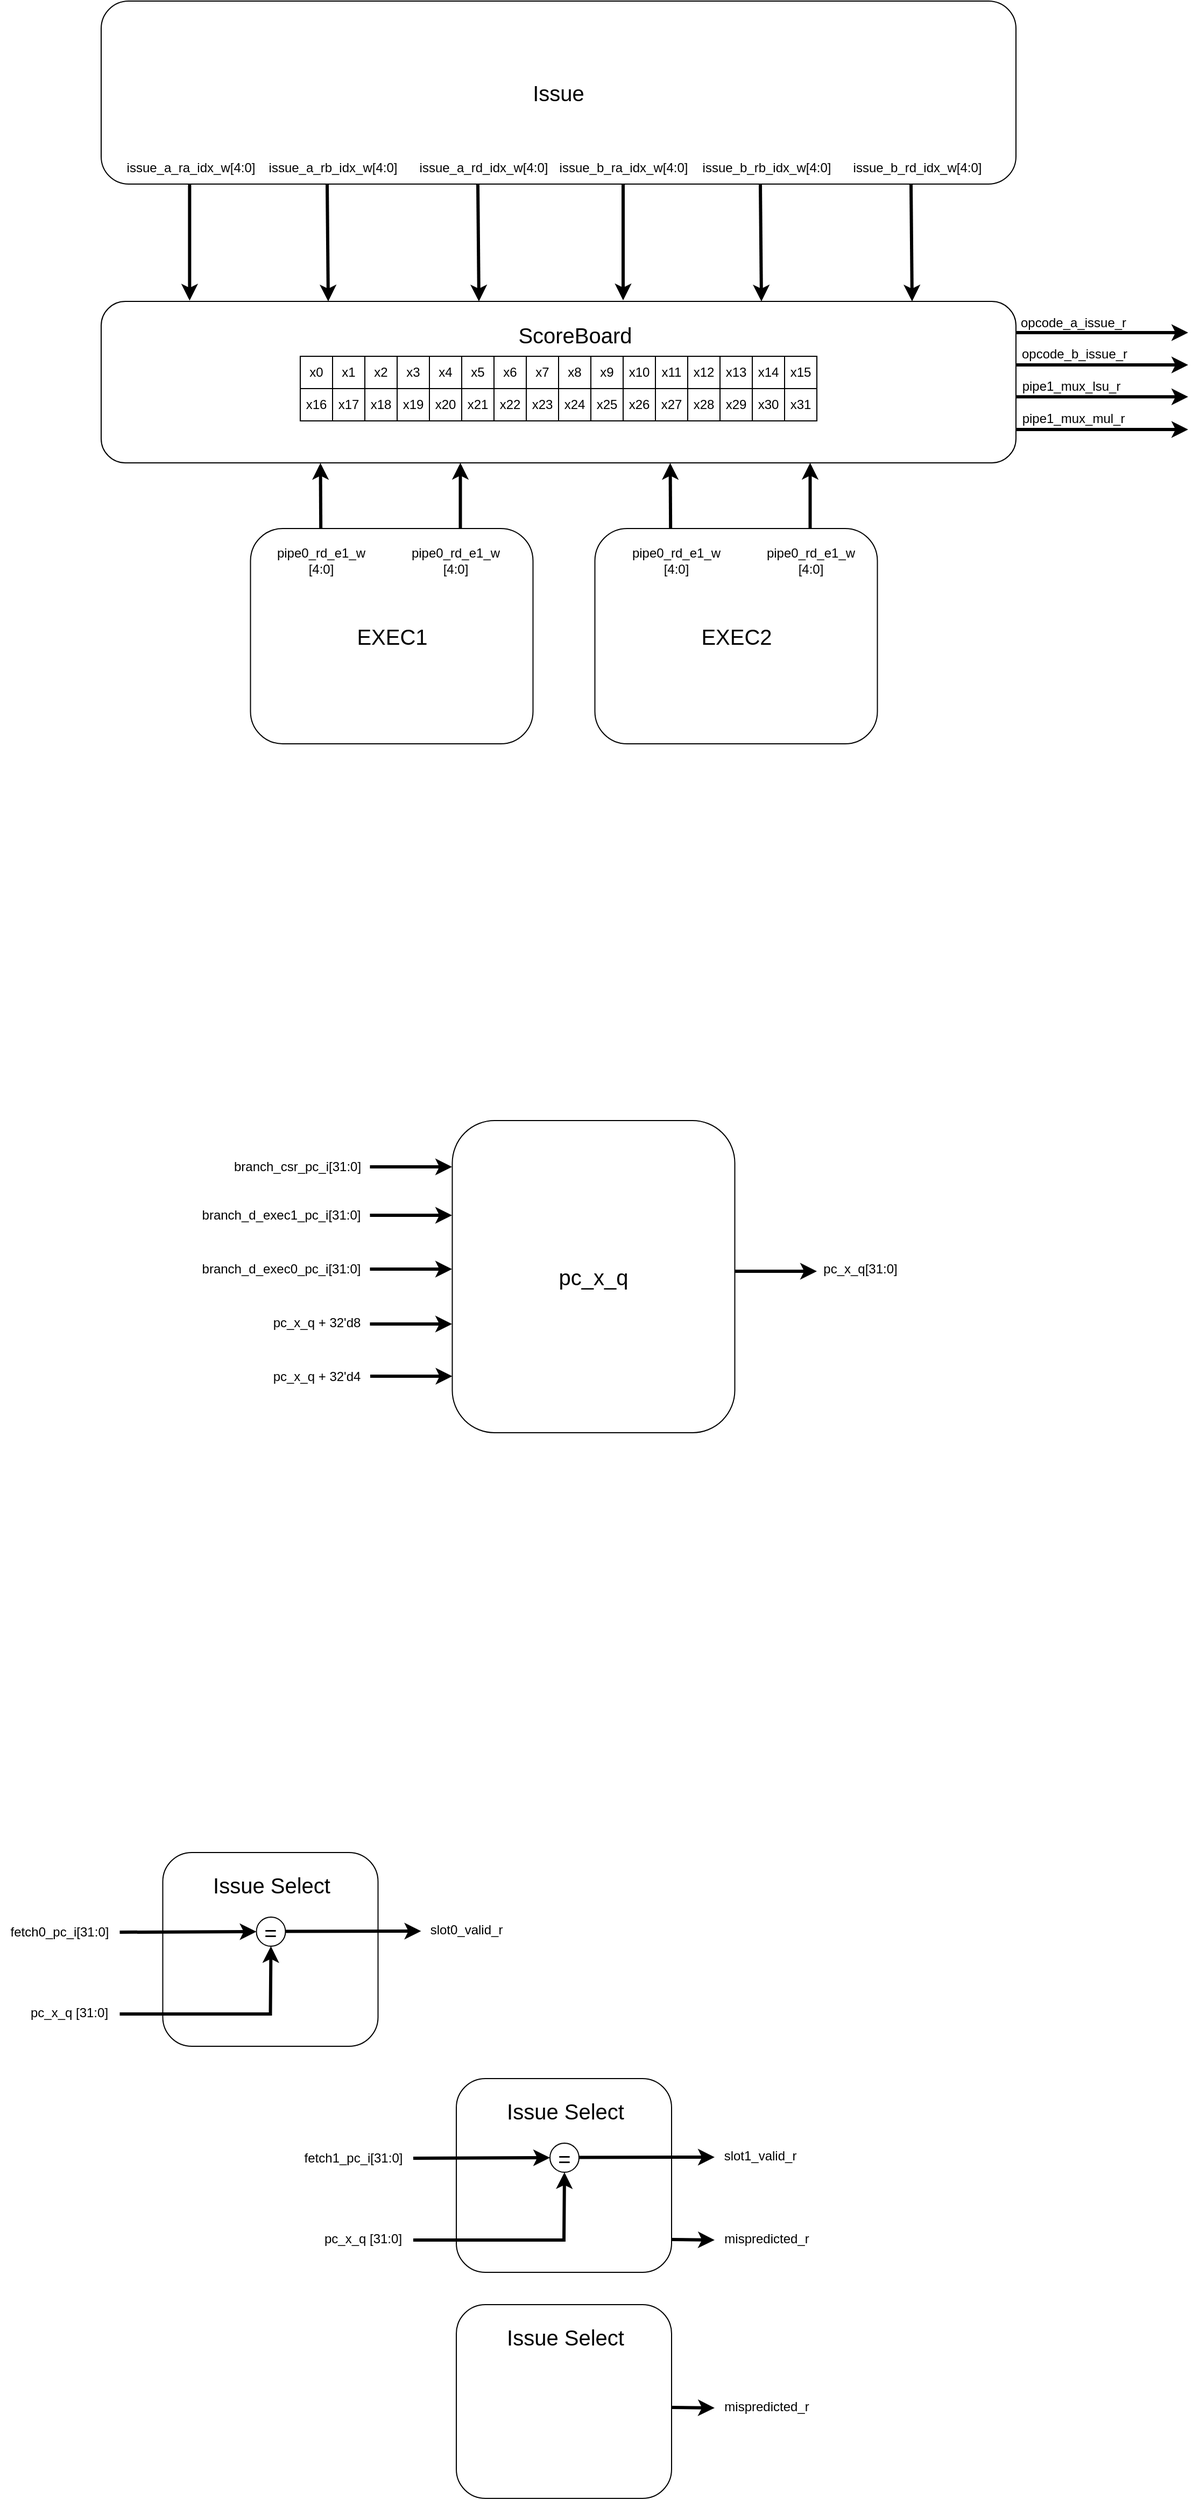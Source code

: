 <mxfile version="21.5.0" type="device">
  <diagram name="第 1 页" id="QSto1wK90FdwHgzO5Uh2">
    <mxGraphModel dx="1353" dy="1995" grid="1" gridSize="10" guides="1" tooltips="1" connect="1" arrows="1" fold="1" page="1" pageScale="1" pageWidth="1169" pageHeight="827" math="0" shadow="0">
      <root>
        <mxCell id="0" />
        <mxCell id="1" parent="0" />
        <mxCell id="aLk7saEssHCHjSoOLKpw-269" value="" style="rounded=1;whiteSpace=wrap;html=1;" vertex="1" parent="1">
          <mxGeometry x="167.25" y="1780" width="200" height="180" as="geometry" />
        </mxCell>
        <mxCell id="aLk7saEssHCHjSoOLKpw-206" value="&lt;font style=&quot;font-size: 20px;&quot;&gt;EXEC2&lt;/font&gt;" style="rounded=1;whiteSpace=wrap;html=1;" vertex="1" parent="1">
          <mxGeometry x="568.75" y="550" width="262.5" height="200" as="geometry" />
        </mxCell>
        <mxCell id="aLk7saEssHCHjSoOLKpw-205" value="&lt;font style=&quot;font-size: 20px;&quot;&gt;EXEC1&lt;/font&gt;" style="rounded=1;whiteSpace=wrap;html=1;" vertex="1" parent="1">
          <mxGeometry x="248.75" y="550" width="262.5" height="200" as="geometry" />
        </mxCell>
        <mxCell id="aLk7saEssHCHjSoOLKpw-65" value="" style="rounded=1;whiteSpace=wrap;html=1;" vertex="1" parent="1">
          <mxGeometry x="110" y="339" width="850" height="150" as="geometry" />
        </mxCell>
        <mxCell id="aLk7saEssHCHjSoOLKpw-66" value="" style="endArrow=classic;html=1;rounded=0;strokeWidth=3;entryX=0.106;entryY=1.001;entryDx=0;entryDy=0;entryPerimeter=0;" edge="1" parent="1">
          <mxGeometry width="50" height="50" relative="1" as="geometry">
            <mxPoint x="314.09" y="550" as="sourcePoint" />
            <mxPoint x="313.75" y="489.15" as="targetPoint" />
          </mxGeometry>
        </mxCell>
        <mxCell id="aLk7saEssHCHjSoOLKpw-82" value="" style="rounded=0;whiteSpace=wrap;html=1;" vertex="1" parent="1">
          <mxGeometry x="295" y="390" width="30" height="30" as="geometry" />
        </mxCell>
        <mxCell id="aLk7saEssHCHjSoOLKpw-83" value="" style="rounded=0;whiteSpace=wrap;html=1;" vertex="1" parent="1">
          <mxGeometry x="325" y="390" width="30" height="30" as="geometry" />
        </mxCell>
        <mxCell id="aLk7saEssHCHjSoOLKpw-84" value="" style="rounded=0;whiteSpace=wrap;html=1;" vertex="1" parent="1">
          <mxGeometry x="355" y="390" width="30" height="30" as="geometry" />
        </mxCell>
        <mxCell id="aLk7saEssHCHjSoOLKpw-85" value="" style="rounded=0;whiteSpace=wrap;html=1;" vertex="1" parent="1">
          <mxGeometry x="355" y="390" width="30" height="30" as="geometry" />
        </mxCell>
        <mxCell id="aLk7saEssHCHjSoOLKpw-86" value="" style="rounded=0;whiteSpace=wrap;html=1;" vertex="1" parent="1">
          <mxGeometry x="325" y="390" width="30" height="30" as="geometry" />
        </mxCell>
        <mxCell id="aLk7saEssHCHjSoOLKpw-87" value="x0" style="rounded=0;whiteSpace=wrap;html=1;" vertex="1" parent="1">
          <mxGeometry x="295" y="390" width="30" height="30" as="geometry" />
        </mxCell>
        <mxCell id="aLk7saEssHCHjSoOLKpw-88" value="" style="rounded=0;whiteSpace=wrap;html=1;" vertex="1" parent="1">
          <mxGeometry x="445" y="390" width="30" height="30" as="geometry" />
        </mxCell>
        <mxCell id="aLk7saEssHCHjSoOLKpw-89" value="" style="rounded=0;whiteSpace=wrap;html=1;" vertex="1" parent="1">
          <mxGeometry x="415" y="390" width="30" height="30" as="geometry" />
        </mxCell>
        <mxCell id="aLk7saEssHCHjSoOLKpw-90" value="x3" style="rounded=0;whiteSpace=wrap;html=1;" vertex="1" parent="1">
          <mxGeometry x="385" y="390" width="30" height="30" as="geometry" />
        </mxCell>
        <mxCell id="aLk7saEssHCHjSoOLKpw-91" value="" style="rounded=0;whiteSpace=wrap;html=1;" vertex="1" parent="1">
          <mxGeometry x="445" y="390" width="30" height="30" as="geometry" />
        </mxCell>
        <mxCell id="aLk7saEssHCHjSoOLKpw-92" value="" style="rounded=0;whiteSpace=wrap;html=1;" vertex="1" parent="1">
          <mxGeometry x="415" y="390" width="30" height="30" as="geometry" />
        </mxCell>
        <mxCell id="aLk7saEssHCHjSoOLKpw-93" value="" style="rounded=0;whiteSpace=wrap;html=1;" vertex="1" parent="1">
          <mxGeometry x="445" y="390" width="30" height="30" as="geometry" />
        </mxCell>
        <mxCell id="aLk7saEssHCHjSoOLKpw-94" value="" style="rounded=0;whiteSpace=wrap;html=1;" vertex="1" parent="1">
          <mxGeometry x="415" y="390" width="30" height="30" as="geometry" />
        </mxCell>
        <mxCell id="aLk7saEssHCHjSoOLKpw-95" value="" style="rounded=0;whiteSpace=wrap;html=1;" vertex="1" parent="1">
          <mxGeometry x="355" y="390" width="30" height="30" as="geometry" />
        </mxCell>
        <mxCell id="aLk7saEssHCHjSoOLKpw-96" value="" style="rounded=0;whiteSpace=wrap;html=1;" vertex="1" parent="1">
          <mxGeometry x="445" y="390" width="30" height="30" as="geometry" />
        </mxCell>
        <mxCell id="aLk7saEssHCHjSoOLKpw-97" value="" style="rounded=0;whiteSpace=wrap;html=1;" vertex="1" parent="1">
          <mxGeometry x="415" y="390" width="30" height="30" as="geometry" />
        </mxCell>
        <mxCell id="aLk7saEssHCHjSoOLKpw-98" value="x2" style="rounded=0;whiteSpace=wrap;html=1;" vertex="1" parent="1">
          <mxGeometry x="355" y="390" width="30" height="30" as="geometry" />
        </mxCell>
        <mxCell id="aLk7saEssHCHjSoOLKpw-99" value="" style="rounded=0;whiteSpace=wrap;html=1;" vertex="1" parent="1">
          <mxGeometry x="505" y="390" width="30" height="30" as="geometry" />
        </mxCell>
        <mxCell id="aLk7saEssHCHjSoOLKpw-100" value="" style="rounded=0;whiteSpace=wrap;html=1;" vertex="1" parent="1">
          <mxGeometry x="565" y="390" width="30" height="30" as="geometry" />
        </mxCell>
        <mxCell id="aLk7saEssHCHjSoOLKpw-101" value="" style="rounded=0;whiteSpace=wrap;html=1;" vertex="1" parent="1">
          <mxGeometry x="535" y="390" width="30" height="30" as="geometry" />
        </mxCell>
        <mxCell id="aLk7saEssHCHjSoOLKpw-102" value="" style="rounded=0;whiteSpace=wrap;html=1;" vertex="1" parent="1">
          <mxGeometry x="475" y="390" width="30" height="30" as="geometry" />
        </mxCell>
        <mxCell id="aLk7saEssHCHjSoOLKpw-103" value="" style="rounded=0;whiteSpace=wrap;html=1;" vertex="1" parent="1">
          <mxGeometry x="565" y="390" width="30" height="30" as="geometry" />
        </mxCell>
        <mxCell id="aLk7saEssHCHjSoOLKpw-104" value="" style="rounded=0;whiteSpace=wrap;html=1;" vertex="1" parent="1">
          <mxGeometry x="535" y="390" width="30" height="30" as="geometry" />
        </mxCell>
        <mxCell id="aLk7saEssHCHjSoOLKpw-105" value="" style="rounded=0;whiteSpace=wrap;html=1;" vertex="1" parent="1">
          <mxGeometry x="505" y="390" width="30" height="30" as="geometry" />
        </mxCell>
        <mxCell id="aLk7saEssHCHjSoOLKpw-106" value="" style="rounded=0;whiteSpace=wrap;html=1;" vertex="1" parent="1">
          <mxGeometry x="475" y="390" width="30" height="30" as="geometry" />
        </mxCell>
        <mxCell id="aLk7saEssHCHjSoOLKpw-107" value="" style="rounded=0;whiteSpace=wrap;html=1;" vertex="1" parent="1">
          <mxGeometry x="445" y="390" width="30" height="30" as="geometry" />
        </mxCell>
        <mxCell id="aLk7saEssHCHjSoOLKpw-108" value="" style="rounded=0;whiteSpace=wrap;html=1;" vertex="1" parent="1">
          <mxGeometry x="415" y="390" width="30" height="30" as="geometry" />
        </mxCell>
        <mxCell id="aLk7saEssHCHjSoOLKpw-109" value="" style="rounded=0;whiteSpace=wrap;html=1;" vertex="1" parent="1">
          <mxGeometry x="565" y="390" width="30" height="30" as="geometry" />
        </mxCell>
        <mxCell id="aLk7saEssHCHjSoOLKpw-110" value="" style="rounded=0;whiteSpace=wrap;html=1;" vertex="1" parent="1">
          <mxGeometry x="535" y="390" width="30" height="30" as="geometry" />
        </mxCell>
        <mxCell id="aLk7saEssHCHjSoOLKpw-111" value="" style="rounded=0;whiteSpace=wrap;html=1;" vertex="1" parent="1">
          <mxGeometry x="505" y="390" width="30" height="30" as="geometry" />
        </mxCell>
        <mxCell id="aLk7saEssHCHjSoOLKpw-112" value="" style="rounded=0;whiteSpace=wrap;html=1;" vertex="1" parent="1">
          <mxGeometry x="475" y="390" width="30" height="30" as="geometry" />
        </mxCell>
        <mxCell id="aLk7saEssHCHjSoOLKpw-113" value="" style="rounded=0;whiteSpace=wrap;html=1;" vertex="1" parent="1">
          <mxGeometry x="445" y="390" width="30" height="30" as="geometry" />
        </mxCell>
        <mxCell id="aLk7saEssHCHjSoOLKpw-114" value="" style="rounded=0;whiteSpace=wrap;html=1;" vertex="1" parent="1">
          <mxGeometry x="415" y="390" width="30" height="30" as="geometry" />
        </mxCell>
        <mxCell id="aLk7saEssHCHjSoOLKpw-115" value="" style="rounded=0;whiteSpace=wrap;html=1;" vertex="1" parent="1">
          <mxGeometry x="565" y="390" width="30" height="30" as="geometry" />
        </mxCell>
        <mxCell id="aLk7saEssHCHjSoOLKpw-116" value="" style="rounded=0;whiteSpace=wrap;html=1;" vertex="1" parent="1">
          <mxGeometry x="535" y="390" width="30" height="30" as="geometry" />
        </mxCell>
        <mxCell id="aLk7saEssHCHjSoOLKpw-117" value="" style="rounded=0;whiteSpace=wrap;html=1;" vertex="1" parent="1">
          <mxGeometry x="505" y="390" width="30" height="30" as="geometry" />
        </mxCell>
        <mxCell id="aLk7saEssHCHjSoOLKpw-118" value="" style="rounded=0;whiteSpace=wrap;html=1;" vertex="1" parent="1">
          <mxGeometry x="475" y="390" width="30" height="30" as="geometry" />
        </mxCell>
        <mxCell id="aLk7saEssHCHjSoOLKpw-119" value="" style="rounded=0;whiteSpace=wrap;html=1;" vertex="1" parent="1">
          <mxGeometry x="445" y="390" width="30" height="30" as="geometry" />
        </mxCell>
        <mxCell id="aLk7saEssHCHjSoOLKpw-120" value="" style="rounded=0;whiteSpace=wrap;html=1;" vertex="1" parent="1">
          <mxGeometry x="415" y="390" width="30" height="30" as="geometry" />
        </mxCell>
        <mxCell id="aLk7saEssHCHjSoOLKpw-121" value="" style="rounded=0;whiteSpace=wrap;html=1;" vertex="1" parent="1">
          <mxGeometry x="325" y="390" width="30" height="30" as="geometry" />
        </mxCell>
        <mxCell id="aLk7saEssHCHjSoOLKpw-122" value="x9" style="rounded=0;whiteSpace=wrap;html=1;" vertex="1" parent="1">
          <mxGeometry x="565" y="390" width="30" height="30" as="geometry" />
        </mxCell>
        <mxCell id="aLk7saEssHCHjSoOLKpw-123" value="x8" style="rounded=0;whiteSpace=wrap;html=1;" vertex="1" parent="1">
          <mxGeometry x="535" y="390" width="30" height="30" as="geometry" />
        </mxCell>
        <mxCell id="aLk7saEssHCHjSoOLKpw-124" value="x7" style="rounded=0;whiteSpace=wrap;html=1;" vertex="1" parent="1">
          <mxGeometry x="505" y="390" width="30" height="30" as="geometry" />
        </mxCell>
        <mxCell id="aLk7saEssHCHjSoOLKpw-125" value="x6" style="rounded=0;whiteSpace=wrap;html=1;" vertex="1" parent="1">
          <mxGeometry x="475" y="390" width="30" height="30" as="geometry" />
        </mxCell>
        <mxCell id="aLk7saEssHCHjSoOLKpw-126" value="x5" style="rounded=0;whiteSpace=wrap;html=1;" vertex="1" parent="1">
          <mxGeometry x="445" y="390" width="30" height="30" as="geometry" />
        </mxCell>
        <mxCell id="aLk7saEssHCHjSoOLKpw-127" value="x4" style="rounded=0;whiteSpace=wrap;html=1;" vertex="1" parent="1">
          <mxGeometry x="415" y="390" width="30" height="30" as="geometry" />
        </mxCell>
        <mxCell id="aLk7saEssHCHjSoOLKpw-128" value="x1" style="rounded=0;whiteSpace=wrap;html=1;" vertex="1" parent="1">
          <mxGeometry x="325" y="390" width="30" height="30" as="geometry" />
        </mxCell>
        <mxCell id="aLk7saEssHCHjSoOLKpw-129" value="x10" style="rounded=0;whiteSpace=wrap;html=1;" vertex="1" parent="1">
          <mxGeometry x="595" y="390" width="30" height="30" as="geometry" />
        </mxCell>
        <mxCell id="aLk7saEssHCHjSoOLKpw-130" value="x13" style="rounded=0;whiteSpace=wrap;html=1;" vertex="1" parent="1">
          <mxGeometry x="685" y="390" width="30" height="30" as="geometry" />
        </mxCell>
        <mxCell id="aLk7saEssHCHjSoOLKpw-131" value="x12" style="rounded=0;whiteSpace=wrap;html=1;" vertex="1" parent="1">
          <mxGeometry x="655" y="390" width="30" height="30" as="geometry" />
        </mxCell>
        <mxCell id="aLk7saEssHCHjSoOLKpw-136" value="x15" style="rounded=0;whiteSpace=wrap;html=1;" vertex="1" parent="1">
          <mxGeometry x="745" y="390" width="30" height="30" as="geometry" />
        </mxCell>
        <mxCell id="aLk7saEssHCHjSoOLKpw-137" value="x14" style="rounded=0;whiteSpace=wrap;html=1;" vertex="1" parent="1">
          <mxGeometry x="715" y="390" width="30" height="30" as="geometry" />
        </mxCell>
        <mxCell id="aLk7saEssHCHjSoOLKpw-138" value="x11" style="rounded=0;whiteSpace=wrap;html=1;" vertex="1" parent="1">
          <mxGeometry x="625" y="390" width="30" height="30" as="geometry" />
        </mxCell>
        <mxCell id="aLk7saEssHCHjSoOLKpw-141" value="" style="rounded=0;whiteSpace=wrap;html=1;" vertex="1" parent="1">
          <mxGeometry x="295" y="420" width="30" height="30" as="geometry" />
        </mxCell>
        <mxCell id="aLk7saEssHCHjSoOLKpw-142" value="" style="rounded=0;whiteSpace=wrap;html=1;" vertex="1" parent="1">
          <mxGeometry x="325" y="420" width="30" height="30" as="geometry" />
        </mxCell>
        <mxCell id="aLk7saEssHCHjSoOLKpw-143" value="" style="rounded=0;whiteSpace=wrap;html=1;" vertex="1" parent="1">
          <mxGeometry x="355" y="420" width="30" height="30" as="geometry" />
        </mxCell>
        <mxCell id="aLk7saEssHCHjSoOLKpw-144" value="" style="rounded=0;whiteSpace=wrap;html=1;" vertex="1" parent="1">
          <mxGeometry x="355" y="420" width="30" height="30" as="geometry" />
        </mxCell>
        <mxCell id="aLk7saEssHCHjSoOLKpw-145" value="" style="rounded=0;whiteSpace=wrap;html=1;" vertex="1" parent="1">
          <mxGeometry x="325" y="420" width="30" height="30" as="geometry" />
        </mxCell>
        <mxCell id="aLk7saEssHCHjSoOLKpw-146" value="x16" style="rounded=0;whiteSpace=wrap;html=1;" vertex="1" parent="1">
          <mxGeometry x="295" y="420" width="30" height="30" as="geometry" />
        </mxCell>
        <mxCell id="aLk7saEssHCHjSoOLKpw-147" value="" style="rounded=0;whiteSpace=wrap;html=1;" vertex="1" parent="1">
          <mxGeometry x="445" y="420" width="30" height="30" as="geometry" />
        </mxCell>
        <mxCell id="aLk7saEssHCHjSoOLKpw-148" value="" style="rounded=0;whiteSpace=wrap;html=1;" vertex="1" parent="1">
          <mxGeometry x="415" y="420" width="30" height="30" as="geometry" />
        </mxCell>
        <mxCell id="aLk7saEssHCHjSoOLKpw-149" value="x19" style="rounded=0;whiteSpace=wrap;html=1;" vertex="1" parent="1">
          <mxGeometry x="385" y="420" width="30" height="30" as="geometry" />
        </mxCell>
        <mxCell id="aLk7saEssHCHjSoOLKpw-150" value="" style="rounded=0;whiteSpace=wrap;html=1;" vertex="1" parent="1">
          <mxGeometry x="445" y="420" width="30" height="30" as="geometry" />
        </mxCell>
        <mxCell id="aLk7saEssHCHjSoOLKpw-151" value="" style="rounded=0;whiteSpace=wrap;html=1;" vertex="1" parent="1">
          <mxGeometry x="415" y="420" width="30" height="30" as="geometry" />
        </mxCell>
        <mxCell id="aLk7saEssHCHjSoOLKpw-152" value="" style="rounded=0;whiteSpace=wrap;html=1;" vertex="1" parent="1">
          <mxGeometry x="445" y="420" width="30" height="30" as="geometry" />
        </mxCell>
        <mxCell id="aLk7saEssHCHjSoOLKpw-153" value="" style="rounded=0;whiteSpace=wrap;html=1;" vertex="1" parent="1">
          <mxGeometry x="415" y="420" width="30" height="30" as="geometry" />
        </mxCell>
        <mxCell id="aLk7saEssHCHjSoOLKpw-154" value="" style="rounded=0;whiteSpace=wrap;html=1;" vertex="1" parent="1">
          <mxGeometry x="355" y="420" width="30" height="30" as="geometry" />
        </mxCell>
        <mxCell id="aLk7saEssHCHjSoOLKpw-155" value="" style="rounded=0;whiteSpace=wrap;html=1;" vertex="1" parent="1">
          <mxGeometry x="445" y="420" width="30" height="30" as="geometry" />
        </mxCell>
        <mxCell id="aLk7saEssHCHjSoOLKpw-156" value="" style="rounded=0;whiteSpace=wrap;html=1;" vertex="1" parent="1">
          <mxGeometry x="415" y="420" width="30" height="30" as="geometry" />
        </mxCell>
        <mxCell id="aLk7saEssHCHjSoOLKpw-157" value="x18" style="rounded=0;whiteSpace=wrap;html=1;" vertex="1" parent="1">
          <mxGeometry x="355" y="420" width="30" height="30" as="geometry" />
        </mxCell>
        <mxCell id="aLk7saEssHCHjSoOLKpw-158" value="" style="rounded=0;whiteSpace=wrap;html=1;" vertex="1" parent="1">
          <mxGeometry x="505" y="420" width="30" height="30" as="geometry" />
        </mxCell>
        <mxCell id="aLk7saEssHCHjSoOLKpw-159" value="" style="rounded=0;whiteSpace=wrap;html=1;" vertex="1" parent="1">
          <mxGeometry x="565" y="420" width="30" height="30" as="geometry" />
        </mxCell>
        <mxCell id="aLk7saEssHCHjSoOLKpw-160" value="" style="rounded=0;whiteSpace=wrap;html=1;" vertex="1" parent="1">
          <mxGeometry x="535" y="420" width="30" height="30" as="geometry" />
        </mxCell>
        <mxCell id="aLk7saEssHCHjSoOLKpw-161" value="" style="rounded=0;whiteSpace=wrap;html=1;" vertex="1" parent="1">
          <mxGeometry x="475" y="420" width="30" height="30" as="geometry" />
        </mxCell>
        <mxCell id="aLk7saEssHCHjSoOLKpw-162" value="" style="rounded=0;whiteSpace=wrap;html=1;" vertex="1" parent="1">
          <mxGeometry x="565" y="420" width="30" height="30" as="geometry" />
        </mxCell>
        <mxCell id="aLk7saEssHCHjSoOLKpw-163" value="" style="rounded=0;whiteSpace=wrap;html=1;" vertex="1" parent="1">
          <mxGeometry x="535" y="420" width="30" height="30" as="geometry" />
        </mxCell>
        <mxCell id="aLk7saEssHCHjSoOLKpw-164" value="" style="rounded=0;whiteSpace=wrap;html=1;" vertex="1" parent="1">
          <mxGeometry x="505" y="420" width="30" height="30" as="geometry" />
        </mxCell>
        <mxCell id="aLk7saEssHCHjSoOLKpw-165" value="" style="rounded=0;whiteSpace=wrap;html=1;" vertex="1" parent="1">
          <mxGeometry x="475" y="420" width="30" height="30" as="geometry" />
        </mxCell>
        <mxCell id="aLk7saEssHCHjSoOLKpw-166" value="" style="rounded=0;whiteSpace=wrap;html=1;" vertex="1" parent="1">
          <mxGeometry x="445" y="420" width="30" height="30" as="geometry" />
        </mxCell>
        <mxCell id="aLk7saEssHCHjSoOLKpw-167" value="" style="rounded=0;whiteSpace=wrap;html=1;" vertex="1" parent="1">
          <mxGeometry x="415" y="420" width="30" height="30" as="geometry" />
        </mxCell>
        <mxCell id="aLk7saEssHCHjSoOLKpw-168" value="" style="rounded=0;whiteSpace=wrap;html=1;" vertex="1" parent="1">
          <mxGeometry x="565" y="420" width="30" height="30" as="geometry" />
        </mxCell>
        <mxCell id="aLk7saEssHCHjSoOLKpw-169" value="" style="rounded=0;whiteSpace=wrap;html=1;" vertex="1" parent="1">
          <mxGeometry x="535" y="420" width="30" height="30" as="geometry" />
        </mxCell>
        <mxCell id="aLk7saEssHCHjSoOLKpw-170" value="" style="rounded=0;whiteSpace=wrap;html=1;" vertex="1" parent="1">
          <mxGeometry x="505" y="420" width="30" height="30" as="geometry" />
        </mxCell>
        <mxCell id="aLk7saEssHCHjSoOLKpw-171" value="" style="rounded=0;whiteSpace=wrap;html=1;" vertex="1" parent="1">
          <mxGeometry x="475" y="420" width="30" height="30" as="geometry" />
        </mxCell>
        <mxCell id="aLk7saEssHCHjSoOLKpw-172" value="" style="rounded=0;whiteSpace=wrap;html=1;" vertex="1" parent="1">
          <mxGeometry x="445" y="420" width="30" height="30" as="geometry" />
        </mxCell>
        <mxCell id="aLk7saEssHCHjSoOLKpw-173" value="" style="rounded=0;whiteSpace=wrap;html=1;" vertex="1" parent="1">
          <mxGeometry x="415" y="420" width="30" height="30" as="geometry" />
        </mxCell>
        <mxCell id="aLk7saEssHCHjSoOLKpw-174" value="" style="rounded=0;whiteSpace=wrap;html=1;" vertex="1" parent="1">
          <mxGeometry x="565" y="420" width="30" height="30" as="geometry" />
        </mxCell>
        <mxCell id="aLk7saEssHCHjSoOLKpw-175" value="x24" style="rounded=0;whiteSpace=wrap;html=1;" vertex="1" parent="1">
          <mxGeometry x="535" y="420" width="30" height="30" as="geometry" />
        </mxCell>
        <mxCell id="aLk7saEssHCHjSoOLKpw-176" value="" style="rounded=0;whiteSpace=wrap;html=1;" vertex="1" parent="1">
          <mxGeometry x="505" y="420" width="30" height="30" as="geometry" />
        </mxCell>
        <mxCell id="aLk7saEssHCHjSoOLKpw-177" value="" style="rounded=0;whiteSpace=wrap;html=1;" vertex="1" parent="1">
          <mxGeometry x="475" y="420" width="30" height="30" as="geometry" />
        </mxCell>
        <mxCell id="aLk7saEssHCHjSoOLKpw-178" value="" style="rounded=0;whiteSpace=wrap;html=1;" vertex="1" parent="1">
          <mxGeometry x="445" y="420" width="30" height="30" as="geometry" />
        </mxCell>
        <mxCell id="aLk7saEssHCHjSoOLKpw-179" value="" style="rounded=0;whiteSpace=wrap;html=1;" vertex="1" parent="1">
          <mxGeometry x="415" y="420" width="30" height="30" as="geometry" />
        </mxCell>
        <mxCell id="aLk7saEssHCHjSoOLKpw-180" value="" style="rounded=0;whiteSpace=wrap;html=1;" vertex="1" parent="1">
          <mxGeometry x="325" y="420" width="30" height="30" as="geometry" />
        </mxCell>
        <mxCell id="aLk7saEssHCHjSoOLKpw-181" value="x25" style="rounded=0;whiteSpace=wrap;html=1;" vertex="1" parent="1">
          <mxGeometry x="565" y="420" width="30" height="30" as="geometry" />
        </mxCell>
        <mxCell id="aLk7saEssHCHjSoOLKpw-183" value="x23" style="rounded=0;whiteSpace=wrap;html=1;" vertex="1" parent="1">
          <mxGeometry x="505" y="420" width="30" height="30" as="geometry" />
        </mxCell>
        <mxCell id="aLk7saEssHCHjSoOLKpw-184" value="x22" style="rounded=0;whiteSpace=wrap;html=1;" vertex="1" parent="1">
          <mxGeometry x="475" y="420" width="30" height="30" as="geometry" />
        </mxCell>
        <mxCell id="aLk7saEssHCHjSoOLKpw-185" value="x21" style="rounded=0;whiteSpace=wrap;html=1;" vertex="1" parent="1">
          <mxGeometry x="445" y="420" width="30" height="30" as="geometry" />
        </mxCell>
        <mxCell id="aLk7saEssHCHjSoOLKpw-186" value="x20" style="rounded=0;whiteSpace=wrap;html=1;" vertex="1" parent="1">
          <mxGeometry x="415" y="420" width="30" height="30" as="geometry" />
        </mxCell>
        <mxCell id="aLk7saEssHCHjSoOLKpw-187" value="x17" style="rounded=0;whiteSpace=wrap;html=1;" vertex="1" parent="1">
          <mxGeometry x="325" y="420" width="30" height="30" as="geometry" />
        </mxCell>
        <mxCell id="aLk7saEssHCHjSoOLKpw-188" value="x26" style="rounded=0;whiteSpace=wrap;html=1;" vertex="1" parent="1">
          <mxGeometry x="595" y="420" width="30" height="30" as="geometry" />
        </mxCell>
        <mxCell id="aLk7saEssHCHjSoOLKpw-189" value="x29" style="rounded=0;whiteSpace=wrap;html=1;" vertex="1" parent="1">
          <mxGeometry x="685" y="420" width="30" height="30" as="geometry" />
        </mxCell>
        <mxCell id="aLk7saEssHCHjSoOLKpw-190" value="x28" style="rounded=0;whiteSpace=wrap;html=1;" vertex="1" parent="1">
          <mxGeometry x="655" y="420" width="30" height="30" as="geometry" />
        </mxCell>
        <mxCell id="aLk7saEssHCHjSoOLKpw-193" value="x31" style="rounded=0;whiteSpace=wrap;html=1;" vertex="1" parent="1">
          <mxGeometry x="745" y="420" width="30" height="30" as="geometry" />
        </mxCell>
        <mxCell id="aLk7saEssHCHjSoOLKpw-194" value="x30" style="rounded=0;whiteSpace=wrap;html=1;" vertex="1" parent="1">
          <mxGeometry x="715" y="420" width="30" height="30" as="geometry" />
        </mxCell>
        <mxCell id="aLk7saEssHCHjSoOLKpw-195" value="x27" style="rounded=0;whiteSpace=wrap;html=1;" vertex="1" parent="1">
          <mxGeometry x="625" y="420" width="30" height="30" as="geometry" />
        </mxCell>
        <mxCell id="aLk7saEssHCHjSoOLKpw-197" value="&lt;font style=&quot;font-size: 20px;&quot;&gt;ScoreBoard&lt;/font&gt;" style="text;html=1;align=center;verticalAlign=middle;resizable=0;points=[];autosize=1;strokeColor=none;fillColor=none;" vertex="1" parent="1">
          <mxGeometry x="485" y="350" width="130" height="40" as="geometry" />
        </mxCell>
        <mxCell id="aLk7saEssHCHjSoOLKpw-198" value="" style="endArrow=classic;html=1;rounded=0;strokeWidth=3;entryX=0.106;entryY=1.001;entryDx=0;entryDy=0;entryPerimeter=0;" edge="1" parent="1">
          <mxGeometry width="50" height="50" relative="1" as="geometry">
            <mxPoint x="443.75" y="550" as="sourcePoint" />
            <mxPoint x="443.75" y="489" as="targetPoint" />
          </mxGeometry>
        </mxCell>
        <mxCell id="aLk7saEssHCHjSoOLKpw-199" value="pipe0_rd_e1_w&lt;br&gt;[4:0]" style="text;html=1;align=center;verticalAlign=middle;resizable=0;points=[];autosize=1;strokeColor=none;fillColor=none;" vertex="1" parent="1">
          <mxGeometry x="258.75" y="560" width="110" height="40" as="geometry" />
        </mxCell>
        <mxCell id="aLk7saEssHCHjSoOLKpw-200" value="pipe0_rd_e1_w&lt;br&gt;[4:0]" style="text;html=1;align=center;verticalAlign=middle;resizable=0;points=[];autosize=1;strokeColor=none;fillColor=none;" vertex="1" parent="1">
          <mxGeometry x="383.75" y="560" width="110" height="40" as="geometry" />
        </mxCell>
        <mxCell id="aLk7saEssHCHjSoOLKpw-201" value="" style="endArrow=classic;html=1;rounded=0;strokeWidth=3;entryX=0.106;entryY=1.001;entryDx=0;entryDy=0;entryPerimeter=0;" edge="1" parent="1">
          <mxGeometry width="50" height="50" relative="1" as="geometry">
            <mxPoint x="639.09" y="550" as="sourcePoint" />
            <mxPoint x="638.75" y="489.15" as="targetPoint" />
          </mxGeometry>
        </mxCell>
        <mxCell id="aLk7saEssHCHjSoOLKpw-202" value="" style="endArrow=classic;html=1;rounded=0;strokeWidth=3;entryX=0.106;entryY=1.001;entryDx=0;entryDy=0;entryPerimeter=0;" edge="1" parent="1">
          <mxGeometry width="50" height="50" relative="1" as="geometry">
            <mxPoint x="768.75" y="550" as="sourcePoint" />
            <mxPoint x="768.75" y="489" as="targetPoint" />
          </mxGeometry>
        </mxCell>
        <mxCell id="aLk7saEssHCHjSoOLKpw-203" value="pipe0_rd_e1_w&lt;br&gt;[4:0]" style="text;html=1;align=center;verticalAlign=middle;resizable=0;points=[];autosize=1;strokeColor=none;fillColor=none;" vertex="1" parent="1">
          <mxGeometry x="588.75" y="560" width="110" height="40" as="geometry" />
        </mxCell>
        <mxCell id="aLk7saEssHCHjSoOLKpw-204" value="pipe0_rd_e1_w&lt;br&gt;[4:0]" style="text;html=1;align=center;verticalAlign=middle;resizable=0;points=[];autosize=1;strokeColor=none;fillColor=none;" vertex="1" parent="1">
          <mxGeometry x="713.75" y="560" width="110" height="40" as="geometry" />
        </mxCell>
        <mxCell id="aLk7saEssHCHjSoOLKpw-207" value="&lt;font style=&quot;font-size: 20px;&quot;&gt;Issue&lt;/font&gt;" style="rounded=1;whiteSpace=wrap;html=1;" vertex="1" parent="1">
          <mxGeometry x="110" y="60" width="850" height="170" as="geometry" />
        </mxCell>
        <mxCell id="aLk7saEssHCHjSoOLKpw-208" value="" style="endArrow=classic;html=1;rounded=0;strokeWidth=3;exitX=0.083;exitY=1.001;exitDx=0;exitDy=0;exitPerimeter=0;entryX=0.083;entryY=-0.005;entryDx=0;entryDy=0;entryPerimeter=0;" edge="1" parent="1">
          <mxGeometry width="50" height="50" relative="1" as="geometry">
            <mxPoint x="192.18" y="230.17" as="sourcePoint" />
            <mxPoint x="192.18" y="338.25" as="targetPoint" />
          </mxGeometry>
        </mxCell>
        <mxCell id="aLk7saEssHCHjSoOLKpw-209" value="issue_a_ra_idx_w[4:0]" style="text;html=1;align=center;verticalAlign=middle;resizable=0;points=[];autosize=1;strokeColor=none;fillColor=none;" vertex="1" parent="1">
          <mxGeometry x="122.5" y="200" width="140" height="30" as="geometry" />
        </mxCell>
        <mxCell id="aLk7saEssHCHjSoOLKpw-210" value="" style="endArrow=classic;html=1;rounded=0;strokeWidth=3;exitX=0.109;exitY=0.998;exitDx=0;exitDy=0;exitPerimeter=0;entryX=0.108;entryY=-0.002;entryDx=0;entryDy=0;entryPerimeter=0;" edge="1" parent="1">
          <mxGeometry width="50" height="50" relative="1" as="geometry">
            <mxPoint x="320" y="230" as="sourcePoint" />
            <mxPoint x="321" y="339" as="targetPoint" />
          </mxGeometry>
        </mxCell>
        <mxCell id="aLk7saEssHCHjSoOLKpw-211" value="issue_a_rb_idx_w[4:0]" style="text;html=1;align=center;verticalAlign=middle;resizable=0;points=[];autosize=1;strokeColor=none;fillColor=none;" vertex="1" parent="1">
          <mxGeometry x="255" y="200" width="140" height="30" as="geometry" />
        </mxCell>
        <mxCell id="aLk7saEssHCHjSoOLKpw-212" value="" style="endArrow=classic;html=1;rounded=0;strokeWidth=3;exitX=0.109;exitY=0.998;exitDx=0;exitDy=0;exitPerimeter=0;entryX=0.108;entryY=-0.002;entryDx=0;entryDy=0;entryPerimeter=0;" edge="1" parent="1">
          <mxGeometry width="50" height="50" relative="1" as="geometry">
            <mxPoint x="460" y="230" as="sourcePoint" />
            <mxPoint x="461" y="339" as="targetPoint" />
          </mxGeometry>
        </mxCell>
        <mxCell id="aLk7saEssHCHjSoOLKpw-213" value="issue_a_rd_idx_w[4:0]" style="text;html=1;align=center;verticalAlign=middle;resizable=0;points=[];autosize=1;strokeColor=none;fillColor=none;" vertex="1" parent="1">
          <mxGeometry x="395" y="200" width="140" height="30" as="geometry" />
        </mxCell>
        <mxCell id="aLk7saEssHCHjSoOLKpw-215" value="" style="endArrow=classic;html=1;rounded=0;strokeWidth=3;exitX=0.083;exitY=1.001;exitDx=0;exitDy=0;exitPerimeter=0;entryX=0.083;entryY=-0.005;entryDx=0;entryDy=0;entryPerimeter=0;" edge="1" parent="1">
          <mxGeometry width="50" height="50" relative="1" as="geometry">
            <mxPoint x="595" y="230" as="sourcePoint" />
            <mxPoint x="595" y="338" as="targetPoint" />
          </mxGeometry>
        </mxCell>
        <mxCell id="aLk7saEssHCHjSoOLKpw-216" value="issue_b_ra_idx_w[4:0]" style="text;html=1;align=center;verticalAlign=middle;resizable=0;points=[];autosize=1;strokeColor=none;fillColor=none;" vertex="1" parent="1">
          <mxGeometry x="525" y="200" width="140" height="30" as="geometry" />
        </mxCell>
        <mxCell id="aLk7saEssHCHjSoOLKpw-217" value="" style="endArrow=classic;html=1;rounded=0;strokeWidth=3;exitX=0.109;exitY=0.998;exitDx=0;exitDy=0;exitPerimeter=0;entryX=0.108;entryY=-0.002;entryDx=0;entryDy=0;entryPerimeter=0;" edge="1" parent="1">
          <mxGeometry width="50" height="50" relative="1" as="geometry">
            <mxPoint x="722.5" y="230" as="sourcePoint" />
            <mxPoint x="723.5" y="339" as="targetPoint" />
          </mxGeometry>
        </mxCell>
        <mxCell id="aLk7saEssHCHjSoOLKpw-218" value="issue_b_rb_idx_w[4:0]" style="text;html=1;align=center;verticalAlign=middle;resizable=0;points=[];autosize=1;strokeColor=none;fillColor=none;" vertex="1" parent="1">
          <mxGeometry x="657.5" y="200" width="140" height="30" as="geometry" />
        </mxCell>
        <mxCell id="aLk7saEssHCHjSoOLKpw-219" value="" style="endArrow=classic;html=1;rounded=0;strokeWidth=3;exitX=0.109;exitY=0.998;exitDx=0;exitDy=0;exitPerimeter=0;entryX=0.108;entryY=-0.002;entryDx=0;entryDy=0;entryPerimeter=0;" edge="1" parent="1">
          <mxGeometry width="50" height="50" relative="1" as="geometry">
            <mxPoint x="862.5" y="230" as="sourcePoint" />
            <mxPoint x="863.5" y="339" as="targetPoint" />
          </mxGeometry>
        </mxCell>
        <mxCell id="aLk7saEssHCHjSoOLKpw-220" value="issue_b_rd_idx_w[4:0]" style="text;html=1;align=center;verticalAlign=middle;resizable=0;points=[];autosize=1;strokeColor=none;fillColor=none;" vertex="1" parent="1">
          <mxGeometry x="797.5" y="200" width="140" height="30" as="geometry" />
        </mxCell>
        <mxCell id="aLk7saEssHCHjSoOLKpw-221" value="" style="endArrow=classic;html=1;rounded=0;strokeWidth=3;exitX=1;exitY=0.25;exitDx=0;exitDy=0;" edge="1" parent="1">
          <mxGeometry width="50" height="50" relative="1" as="geometry">
            <mxPoint x="960" y="368" as="sourcePoint" />
            <mxPoint x="1120" y="368" as="targetPoint" />
          </mxGeometry>
        </mxCell>
        <mxCell id="aLk7saEssHCHjSoOLKpw-222" value="" style="endArrow=classic;html=1;rounded=0;strokeWidth=3;exitX=1;exitY=0.25;exitDx=0;exitDy=0;" edge="1" parent="1">
          <mxGeometry width="50" height="50" relative="1" as="geometry">
            <mxPoint x="960" y="398" as="sourcePoint" />
            <mxPoint x="1120" y="398" as="targetPoint" />
          </mxGeometry>
        </mxCell>
        <mxCell id="aLk7saEssHCHjSoOLKpw-223" value="" style="endArrow=classic;html=1;rounded=0;strokeWidth=3;exitX=1;exitY=0.25;exitDx=0;exitDy=0;" edge="1" parent="1">
          <mxGeometry width="50" height="50" relative="1" as="geometry">
            <mxPoint x="960" y="427.62" as="sourcePoint" />
            <mxPoint x="1120" y="427.62" as="targetPoint" />
          </mxGeometry>
        </mxCell>
        <mxCell id="aLk7saEssHCHjSoOLKpw-224" value="" style="endArrow=classic;html=1;rounded=0;strokeWidth=3;exitX=1;exitY=0.25;exitDx=0;exitDy=0;" edge="1" parent="1">
          <mxGeometry width="50" height="50" relative="1" as="geometry">
            <mxPoint x="960" y="458" as="sourcePoint" />
            <mxPoint x="1120" y="458" as="targetPoint" />
          </mxGeometry>
        </mxCell>
        <mxCell id="aLk7saEssHCHjSoOLKpw-229" value="opcode_a_issue_r" style="text;html=1;align=center;verticalAlign=middle;resizable=0;points=[];autosize=1;strokeColor=none;fillColor=none;" vertex="1" parent="1">
          <mxGeometry x="953" y="344" width="120" height="30" as="geometry" />
        </mxCell>
        <mxCell id="aLk7saEssHCHjSoOLKpw-230" value="opcode_b_issue_r" style="text;html=1;align=center;verticalAlign=middle;resizable=0;points=[];autosize=1;strokeColor=none;fillColor=none;" vertex="1" parent="1">
          <mxGeometry x="954" y="373" width="120" height="30" as="geometry" />
        </mxCell>
        <mxCell id="aLk7saEssHCHjSoOLKpw-231" value="pipe1_mux_lsu_r" style="text;html=1;align=center;verticalAlign=middle;resizable=0;points=[];autosize=1;strokeColor=none;fillColor=none;" vertex="1" parent="1">
          <mxGeometry x="956" y="403" width="110" height="30" as="geometry" />
        </mxCell>
        <mxCell id="aLk7saEssHCHjSoOLKpw-232" value="pipe1_mux_mul_r" style="text;html=1;align=center;verticalAlign=middle;resizable=0;points=[];autosize=1;strokeColor=none;fillColor=none;" vertex="1" parent="1">
          <mxGeometry x="953" y="433" width="120" height="30" as="geometry" />
        </mxCell>
        <mxCell id="aLk7saEssHCHjSoOLKpw-233" value="&lt;font style=&quot;font-size: 20px;&quot;&gt;pc_x_q&lt;/font&gt;" style="rounded=1;whiteSpace=wrap;html=1;" vertex="1" parent="1">
          <mxGeometry x="436.25" y="1100" width="262.5" height="290" as="geometry" />
        </mxCell>
        <mxCell id="aLk7saEssHCHjSoOLKpw-234" value="branch_csr_pc_i[31:0]" style="text;html=1;align=center;verticalAlign=middle;resizable=0;points=[];autosize=1;strokeColor=none;fillColor=none;" vertex="1" parent="1">
          <mxGeometry x="221.75" y="1128" width="140" height="30" as="geometry" />
        </mxCell>
        <mxCell id="aLk7saEssHCHjSoOLKpw-236" value="" style="endArrow=classic;html=1;rounded=0;strokeWidth=3;entryX=-0.004;entryY=0.178;entryDx=0;entryDy=0;entryPerimeter=0;" edge="1" parent="1">
          <mxGeometry width="50" height="50" relative="1" as="geometry">
            <mxPoint x="359.75" y="1143" as="sourcePoint" />
            <mxPoint x="436.0" y="1143.0" as="targetPoint" />
          </mxGeometry>
        </mxCell>
        <mxCell id="aLk7saEssHCHjSoOLKpw-237" value="branch_d_exec1_pc_i[31:0]" style="text;html=1;align=center;verticalAlign=middle;resizable=0;points=[];autosize=1;strokeColor=none;fillColor=none;" vertex="1" parent="1">
          <mxGeometry x="191.75" y="1173" width="170" height="30" as="geometry" />
        </mxCell>
        <mxCell id="aLk7saEssHCHjSoOLKpw-238" value="" style="endArrow=classic;html=1;rounded=0;strokeWidth=3;entryX=-0.004;entryY=0.178;entryDx=0;entryDy=0;entryPerimeter=0;" edge="1" parent="1">
          <mxGeometry width="50" height="50" relative="1" as="geometry">
            <mxPoint x="359.75" y="1188" as="sourcePoint" />
            <mxPoint x="436.0" y="1188.0" as="targetPoint" />
          </mxGeometry>
        </mxCell>
        <mxCell id="aLk7saEssHCHjSoOLKpw-239" value="branch_d_exec0_pc_i[31:0]" style="text;html=1;align=center;verticalAlign=middle;resizable=0;points=[];autosize=1;strokeColor=none;fillColor=none;" vertex="1" parent="1">
          <mxGeometry x="191.75" y="1223" width="170" height="30" as="geometry" />
        </mxCell>
        <mxCell id="aLk7saEssHCHjSoOLKpw-240" value="" style="endArrow=classic;html=1;rounded=0;strokeWidth=3;entryX=-0.004;entryY=0.178;entryDx=0;entryDy=0;entryPerimeter=0;" edge="1" parent="1">
          <mxGeometry width="50" height="50" relative="1" as="geometry">
            <mxPoint x="359.75" y="1238" as="sourcePoint" />
            <mxPoint x="436.0" y="1238.0" as="targetPoint" />
          </mxGeometry>
        </mxCell>
        <mxCell id="aLk7saEssHCHjSoOLKpw-242" value="" style="endArrow=classic;html=1;rounded=0;strokeWidth=3;entryX=-0.004;entryY=0.178;entryDx=0;entryDy=0;entryPerimeter=0;" edge="1" parent="1">
          <mxGeometry width="50" height="50" relative="1" as="geometry">
            <mxPoint x="359.75" y="1289" as="sourcePoint" />
            <mxPoint x="436.0" y="1289.0" as="targetPoint" />
          </mxGeometry>
        </mxCell>
        <mxCell id="aLk7saEssHCHjSoOLKpw-244" value="" style="endArrow=classic;html=1;rounded=0;strokeWidth=3;entryX=-0.004;entryY=0.178;entryDx=0;entryDy=0;entryPerimeter=0;" edge="1" parent="1">
          <mxGeometry width="50" height="50" relative="1" as="geometry">
            <mxPoint x="360" y="1337.5" as="sourcePoint" />
            <mxPoint x="436.25" y="1337.5" as="targetPoint" />
          </mxGeometry>
        </mxCell>
        <mxCell id="aLk7saEssHCHjSoOLKpw-245" value="pc_x_q + 32&#39;d8" style="text;html=1;align=center;verticalAlign=middle;resizable=0;points=[];autosize=1;strokeColor=none;fillColor=none;" vertex="1" parent="1">
          <mxGeometry x="259.75" y="1273" width="100" height="30" as="geometry" />
        </mxCell>
        <mxCell id="aLk7saEssHCHjSoOLKpw-246" value="pc_x_q + 32&#39;d4" style="text;html=1;align=center;verticalAlign=middle;resizable=0;points=[];autosize=1;strokeColor=none;fillColor=none;" vertex="1" parent="1">
          <mxGeometry x="259.75" y="1323" width="100" height="30" as="geometry" />
        </mxCell>
        <mxCell id="aLk7saEssHCHjSoOLKpw-247" value="pc_x_q[31:0]" style="text;html=1;align=center;verticalAlign=middle;resizable=0;points=[];autosize=1;strokeColor=none;fillColor=none;" vertex="1" parent="1">
          <mxGeometry x="770" y="1223" width="90" height="30" as="geometry" />
        </mxCell>
        <mxCell id="aLk7saEssHCHjSoOLKpw-248" value="" style="endArrow=classic;html=1;rounded=0;strokeWidth=3;entryX=-0.004;entryY=0.178;entryDx=0;entryDy=0;entryPerimeter=0;" edge="1" parent="1">
          <mxGeometry width="50" height="50" relative="1" as="geometry">
            <mxPoint x="698.75" y="1240" as="sourcePoint" />
            <mxPoint x="775" y="1240.0" as="targetPoint" />
          </mxGeometry>
        </mxCell>
        <mxCell id="aLk7saEssHCHjSoOLKpw-250" value="pc_x_q [31:0]" style="text;html=1;align=center;verticalAlign=middle;resizable=0;points=[];autosize=1;strokeColor=none;fillColor=none;" vertex="1" parent="1">
          <mxGeometry x="30.25" y="1914" width="100" height="30" as="geometry" />
        </mxCell>
        <mxCell id="aLk7saEssHCHjSoOLKpw-251" value="" style="endArrow=classic;html=1;rounded=0;strokeWidth=3;entryX=0.5;entryY=1;entryDx=0;entryDy=0;" edge="1" parent="1" target="aLk7saEssHCHjSoOLKpw-262">
          <mxGeometry width="50" height="50" relative="1" as="geometry">
            <mxPoint x="127.25" y="1930" as="sourcePoint" />
            <mxPoint x="193.25" y="1933.0" as="targetPoint" />
            <Array as="points">
              <mxPoint x="267.25" y="1930" />
            </Array>
          </mxGeometry>
        </mxCell>
        <mxCell id="aLk7saEssHCHjSoOLKpw-252" value="fetch0_pc_i[31:0]" style="text;html=1;align=center;verticalAlign=middle;resizable=0;points=[];autosize=1;strokeColor=none;fillColor=none;" vertex="1" parent="1">
          <mxGeometry x="16.25" y="1838.5" width="110" height="30" as="geometry" />
        </mxCell>
        <mxCell id="aLk7saEssHCHjSoOLKpw-253" value="" style="endArrow=classic;html=1;rounded=0;strokeWidth=3;entryX=0;entryY=0.5;entryDx=0;entryDy=0;" edge="1" parent="1" target="aLk7saEssHCHjSoOLKpw-262">
          <mxGeometry width="50" height="50" relative="1" as="geometry">
            <mxPoint x="127.25" y="1854" as="sourcePoint" />
            <mxPoint x="252.25" y="1853.3" as="targetPoint" />
          </mxGeometry>
        </mxCell>
        <mxCell id="aLk7saEssHCHjSoOLKpw-262" value="&lt;font style=&quot;font-size: 20px;&quot;&gt;=&lt;/font&gt;" style="ellipse;whiteSpace=wrap;html=1;aspect=fixed;" vertex="1" parent="1">
          <mxGeometry x="254.25" y="1840" width="27" height="27" as="geometry" />
        </mxCell>
        <mxCell id="aLk7saEssHCHjSoOLKpw-265" value="" style="endArrow=classic;html=1;rounded=0;strokeWidth=3;" edge="1" parent="1">
          <mxGeometry width="50" height="50" relative="1" as="geometry">
            <mxPoint x="281.25" y="1853.21" as="sourcePoint" />
            <mxPoint x="407.25" y="1853" as="targetPoint" />
          </mxGeometry>
        </mxCell>
        <mxCell id="aLk7saEssHCHjSoOLKpw-267" value="slot0_valid_r" style="text;html=1;align=center;verticalAlign=middle;resizable=0;points=[];autosize=1;strokeColor=none;fillColor=none;" vertex="1" parent="1">
          <mxGeometry x="403.75" y="1837" width="90" height="30" as="geometry" />
        </mxCell>
        <mxCell id="aLk7saEssHCHjSoOLKpw-273" value="&lt;font style=&quot;font-size: 20px;&quot;&gt;Issue Select&lt;/font&gt;" style="text;html=1;align=center;verticalAlign=middle;resizable=0;points=[];autosize=1;strokeColor=none;fillColor=none;" vertex="1" parent="1">
          <mxGeometry x="202.75" y="1790" width="130" height="40" as="geometry" />
        </mxCell>
        <mxCell id="aLk7saEssHCHjSoOLKpw-274" value="" style="rounded=1;whiteSpace=wrap;html=1;" vertex="1" parent="1">
          <mxGeometry x="440" y="1990" width="200" height="180" as="geometry" />
        </mxCell>
        <mxCell id="aLk7saEssHCHjSoOLKpw-275" value="pc_x_q [31:0]" style="text;html=1;align=center;verticalAlign=middle;resizable=0;points=[];autosize=1;strokeColor=none;fillColor=none;" vertex="1" parent="1">
          <mxGeometry x="303" y="2124" width="100" height="30" as="geometry" />
        </mxCell>
        <mxCell id="aLk7saEssHCHjSoOLKpw-276" value="" style="endArrow=classic;html=1;rounded=0;strokeWidth=3;entryX=0.5;entryY=1;entryDx=0;entryDy=0;" edge="1" parent="1" target="aLk7saEssHCHjSoOLKpw-281">
          <mxGeometry width="50" height="50" relative="1" as="geometry">
            <mxPoint x="400" y="2140" as="sourcePoint" />
            <mxPoint x="466.0" y="2143" as="targetPoint" />
            <Array as="points">
              <mxPoint x="540" y="2140" />
            </Array>
          </mxGeometry>
        </mxCell>
        <mxCell id="aLk7saEssHCHjSoOLKpw-277" value="fetch1_pc_i[31:0]" style="text;html=1;align=center;verticalAlign=middle;resizable=0;points=[];autosize=1;strokeColor=none;fillColor=none;" vertex="1" parent="1">
          <mxGeometry x="289" y="2048.5" width="110" height="30" as="geometry" />
        </mxCell>
        <mxCell id="aLk7saEssHCHjSoOLKpw-278" value="" style="endArrow=classic;html=1;rounded=0;strokeWidth=3;entryX=0;entryY=0.5;entryDx=0;entryDy=0;" edge="1" parent="1" target="aLk7saEssHCHjSoOLKpw-281">
          <mxGeometry width="50" height="50" relative="1" as="geometry">
            <mxPoint x="400" y="2064" as="sourcePoint" />
            <mxPoint x="525" y="2063.3" as="targetPoint" />
          </mxGeometry>
        </mxCell>
        <mxCell id="aLk7saEssHCHjSoOLKpw-281" value="&lt;font style=&quot;font-size: 20px;&quot;&gt;=&lt;/font&gt;" style="ellipse;whiteSpace=wrap;html=1;aspect=fixed;" vertex="1" parent="1">
          <mxGeometry x="527" y="2050" width="27" height="27" as="geometry" />
        </mxCell>
        <mxCell id="aLk7saEssHCHjSoOLKpw-283" value="" style="endArrow=classic;html=1;rounded=0;strokeWidth=3;" edge="1" parent="1">
          <mxGeometry width="50" height="50" relative="1" as="geometry">
            <mxPoint x="554" y="2063.21" as="sourcePoint" />
            <mxPoint x="680" y="2063" as="targetPoint" />
          </mxGeometry>
        </mxCell>
        <mxCell id="aLk7saEssHCHjSoOLKpw-285" value="slot1_valid_r" style="text;html=1;align=center;verticalAlign=middle;resizable=0;points=[];autosize=1;strokeColor=none;fillColor=none;" vertex="1" parent="1">
          <mxGeometry x="676.5" y="2047" width="90" height="30" as="geometry" />
        </mxCell>
        <mxCell id="aLk7saEssHCHjSoOLKpw-287" value="" style="endArrow=classic;html=1;rounded=0;strokeWidth=3;exitX=1.001;exitY=0.538;exitDx=0;exitDy=0;exitPerimeter=0;" edge="1" parent="1">
          <mxGeometry width="50" height="50" relative="1" as="geometry">
            <mxPoint x="640" y="2139.5" as="sourcePoint" />
            <mxPoint x="680" y="2140" as="targetPoint" />
          </mxGeometry>
        </mxCell>
        <mxCell id="aLk7saEssHCHjSoOLKpw-288" value="mispredicted_r" style="text;html=1;align=center;verticalAlign=middle;resizable=0;points=[];autosize=1;strokeColor=none;fillColor=none;" vertex="1" parent="1">
          <mxGeometry x="678" y="2124" width="100" height="30" as="geometry" />
        </mxCell>
        <mxCell id="aLk7saEssHCHjSoOLKpw-289" value="&lt;font style=&quot;font-size: 20px;&quot;&gt;Issue Select&lt;/font&gt;" style="text;html=1;align=center;verticalAlign=middle;resizable=0;points=[];autosize=1;strokeColor=none;fillColor=none;" vertex="1" parent="1">
          <mxGeometry x="475.5" y="2000" width="130" height="40" as="geometry" />
        </mxCell>
        <mxCell id="aLk7saEssHCHjSoOLKpw-292" value="" style="rounded=1;whiteSpace=wrap;html=1;" vertex="1" parent="1">
          <mxGeometry x="440" y="2200" width="200" height="180" as="geometry" />
        </mxCell>
        <mxCell id="aLk7saEssHCHjSoOLKpw-300" value="" style="endArrow=classic;html=1;rounded=0;strokeWidth=3;exitX=1.001;exitY=0.538;exitDx=0;exitDy=0;exitPerimeter=0;" edge="1" parent="1">
          <mxGeometry width="50" height="50" relative="1" as="geometry">
            <mxPoint x="640" y="2295.5" as="sourcePoint" />
            <mxPoint x="680" y="2296" as="targetPoint" />
          </mxGeometry>
        </mxCell>
        <mxCell id="aLk7saEssHCHjSoOLKpw-301" value="mispredicted_r" style="text;html=1;align=center;verticalAlign=middle;resizable=0;points=[];autosize=1;strokeColor=none;fillColor=none;" vertex="1" parent="1">
          <mxGeometry x="678" y="2280" width="100" height="30" as="geometry" />
        </mxCell>
        <mxCell id="aLk7saEssHCHjSoOLKpw-302" value="&lt;font style=&quot;font-size: 20px;&quot;&gt;Issue Select&lt;/font&gt;" style="text;html=1;align=center;verticalAlign=middle;resizable=0;points=[];autosize=1;strokeColor=none;fillColor=none;" vertex="1" parent="1">
          <mxGeometry x="475.5" y="2210" width="130" height="40" as="geometry" />
        </mxCell>
      </root>
    </mxGraphModel>
  </diagram>
</mxfile>
